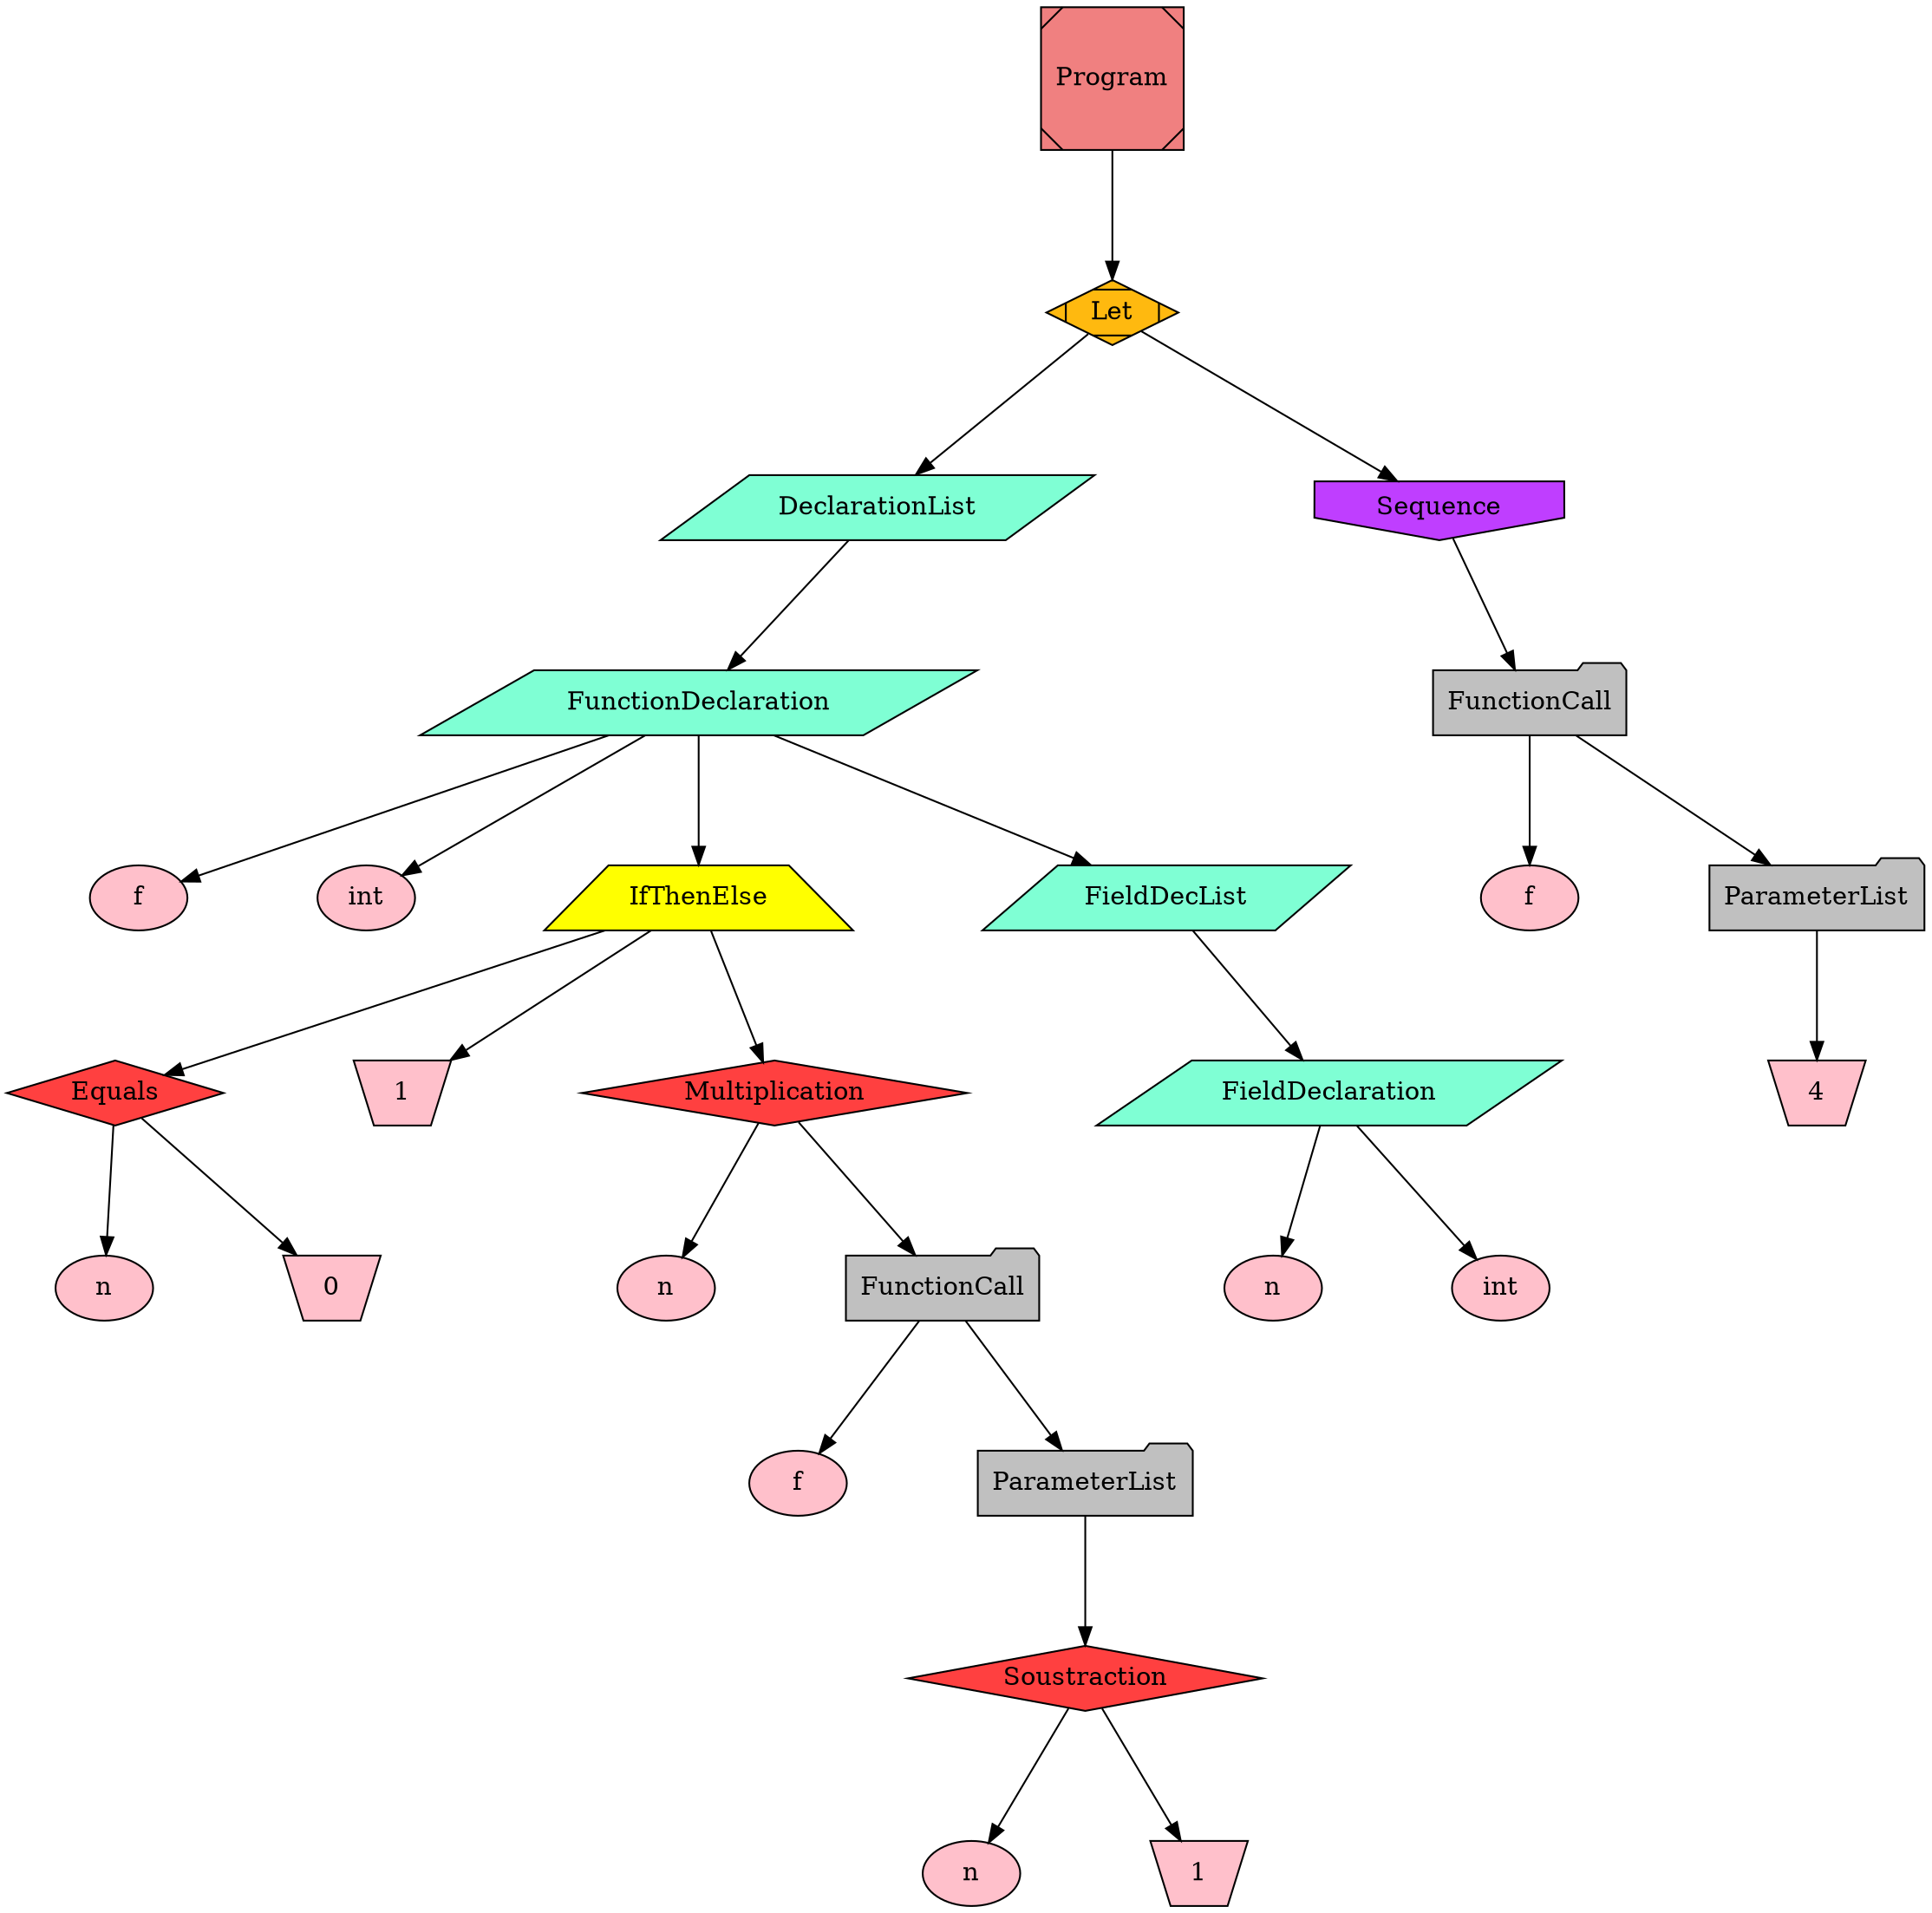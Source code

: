 digraph "ast"{

	nodesep=1;
	ranksep=1;
node [style=filled]
	N1 [label="Let", shape="Mdiamond", fillcolor="darkgoldenrod1"];
	N2 [label="DeclarationList", shape="parallelogram", fillcolor="aquamarine"];
	N3 [label="FunctionDeclaration", shape="parallelogram", fillcolor="aquamarine"];
	N4 [label="f", shape="ellipse", fillcolor="pink"];
	N5 [label="int", shape="ellipse", fillcolor="pink"];
	N6 [label="IfThenElse", shape="trapezium", fillcolor="yellow"];
	N7 [label="Equals", shape="diamond", fillcolor="brown1"];
	N8 [label="n", shape="ellipse", fillcolor="pink"];
	N9 [label="0", shape="invtrapezium", fillcolor="pink"];
	N10 [label="1", shape="invtrapezium", fillcolor="pink"];
	N11 [label="Multiplication", shape="diamond", fillcolor="brown1"];
	N12 [label="n", shape="ellipse", fillcolor="pink"];
	N13 [label="FunctionCall", shape="folder", fillcolor="grey"];
	N14 [label="f", shape="ellipse", fillcolor="pink"];
	N15 [label="ParameterList", shape="folder", fillcolor="grey"];
	N16 [label="Soustraction", shape="diamond", fillcolor="brown1"];
	N17 [label="n", shape="ellipse", fillcolor="pink"];
	N18 [label="1", shape="invtrapezium", fillcolor="pink"];
	N19 [label="FieldDecList", shape="parallelogram", fillcolor="aquamarine"];
	N20 [label="FieldDeclaration", shape="parallelogram", fillcolor="aquamarine"];
	N21 [label="n", shape="ellipse", fillcolor="pink"];
	N22 [label="int", shape="ellipse", fillcolor="pink"];
	N23 [label="Sequence", shape="invhouse", fillcolor="darkorchid1"];
	N24 [label="FunctionCall", shape="folder", fillcolor="grey"];
	N25 [label="f", shape="ellipse", fillcolor="pink"];
	N26 [label="ParameterList", shape="folder", fillcolor="grey"];
	N27 [label="4", shape="invtrapezium", fillcolor="pink"];
	N0 [label="Program", shape="Msquare", fillcolor="lightcoral"];

	N3 -> N4; 
	N3 -> N5; 
	N7 -> N8; 
	N7 -> N9; 
	N6 -> N7; 
	N6 -> N10; 
	N11 -> N12; 
	N13 -> N14; 
	N16 -> N17; 
	N16 -> N18; 
	N15 -> N16; 
	N13 -> N15; 
	N11 -> N13; 
	N6 -> N11; 
	N3 -> N6; 
	N20 -> N21; 
	N20 -> N22; 
	N19 -> N20; 
	N3 -> N19; 
	N2 -> N3; 
	N1 -> N2; 
	N24 -> N25; 
	N26 -> N27; 
	N24 -> N26; 
	N23 -> N24; 
	N1 -> N23; 
	N0 -> N1; 

}